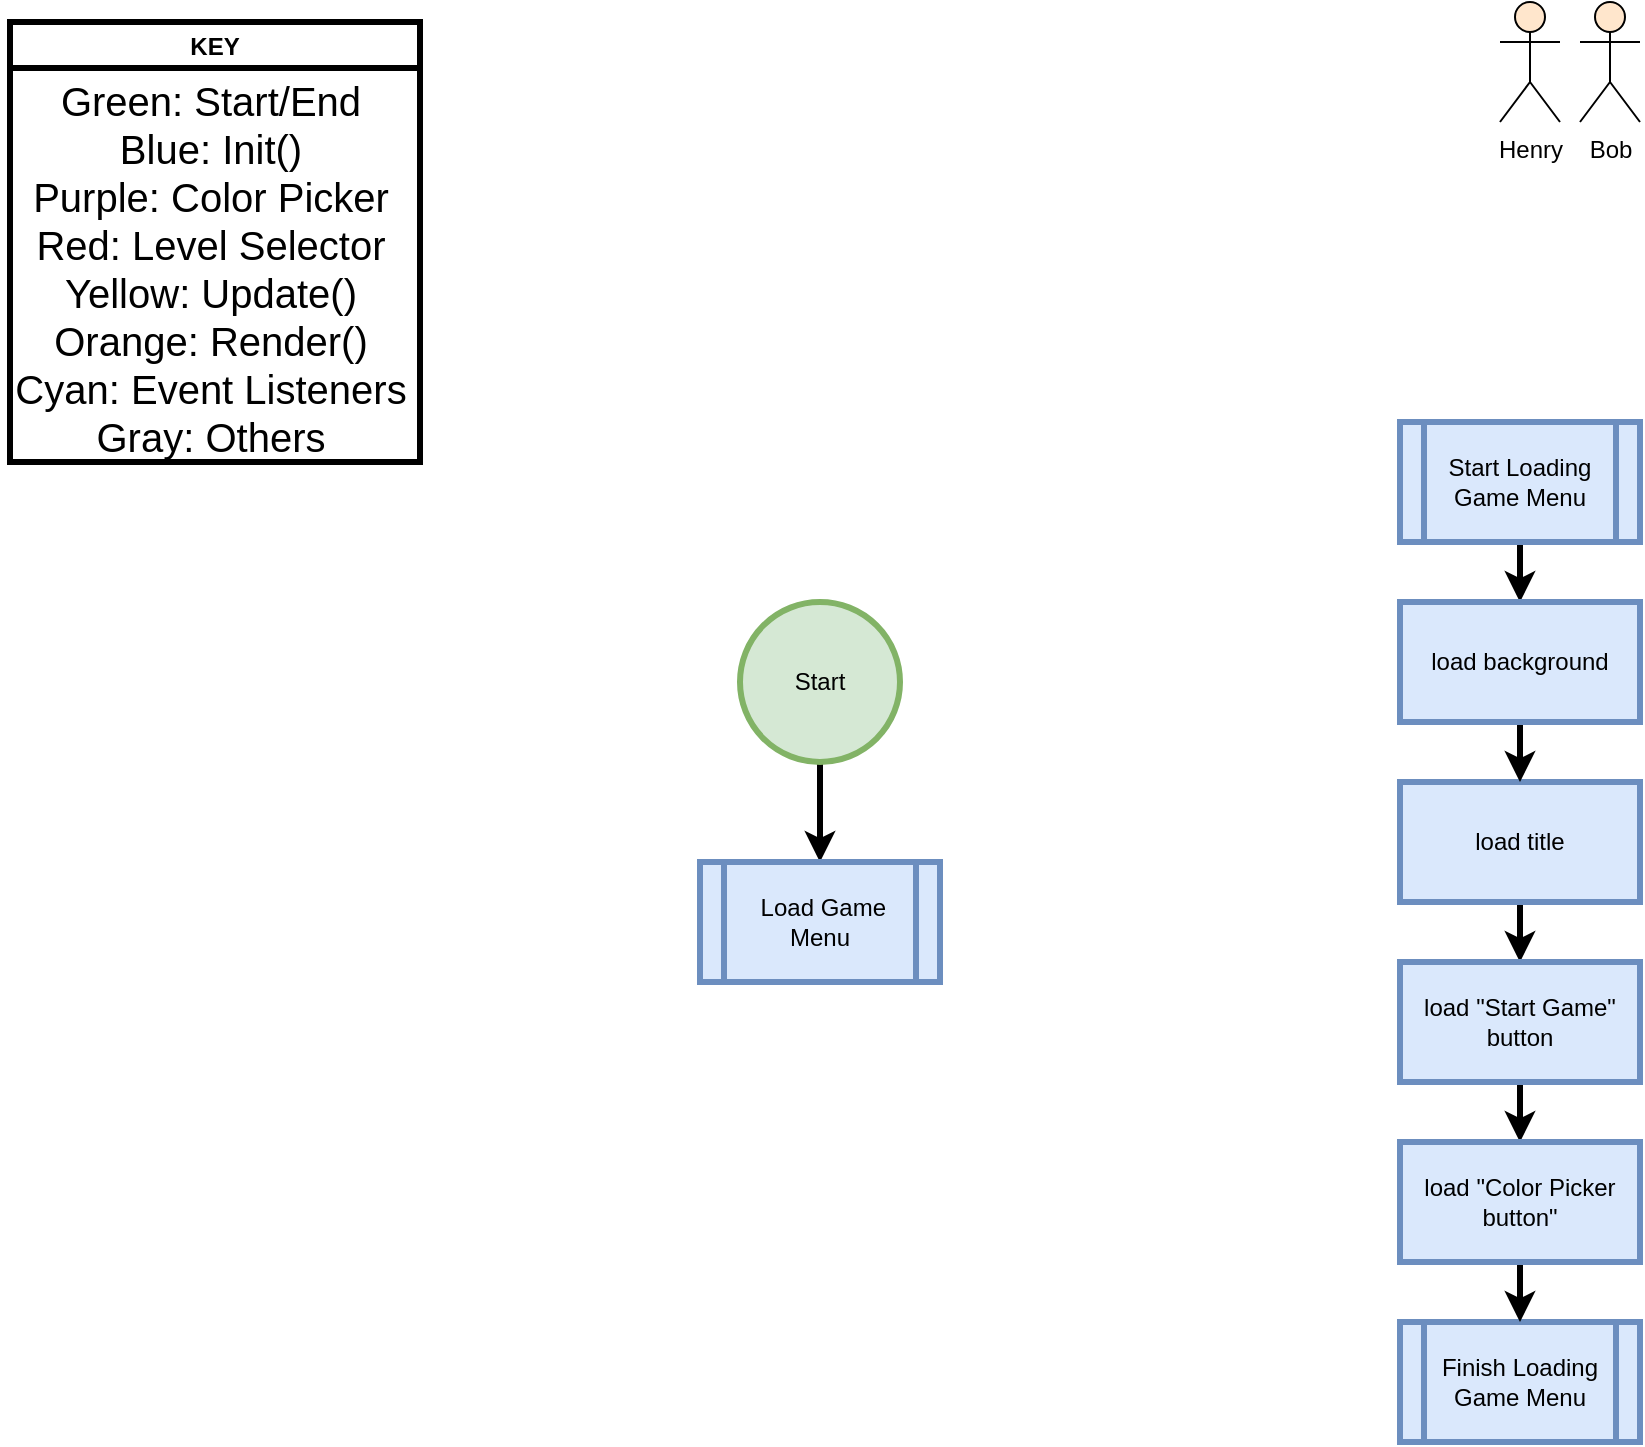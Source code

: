 <mxfile version="15.2.7" type="github">
  <diagram id="sANR0Sa7Du-AlCgByeaL" name="Page-1">
    <mxGraphModel dx="946" dy="473" grid="1" gridSize="10" guides="1" tooltips="1" connect="1" arrows="1" fold="1" page="1" pageScale="1" pageWidth="850" pageHeight="1100" math="0" shadow="0">
      <root>
        <mxCell id="0" />
        <mxCell id="1" parent="0" />
        <mxCell id="qH3xu6opcL6_kooswoq3-3" value="KEY" style="swimlane;strokeWidth=3;" parent="1" vertex="1">
          <mxGeometry x="15" y="20" width="205" height="220" as="geometry" />
        </mxCell>
        <mxCell id="qH3xu6opcL6_kooswoq3-4" value="&lt;font style=&quot;font-size: 20px&quot;&gt;Green: Start/End&lt;br&gt;Blue: Init()&lt;br&gt;Purple: Color Picker&lt;br&gt;Red: Level Selector&lt;br&gt;Yellow: Update()&lt;br&gt;Orange: Render()&lt;br&gt;Cyan: Event Listeners&lt;br&gt;Gray: Others&lt;br&gt;&lt;br&gt;&lt;/font&gt;" style="text;html=1;align=center;verticalAlign=middle;resizable=0;points=[];autosize=1;strokeColor=none;fillColor=none;" parent="qH3xu6opcL6_kooswoq3-3" vertex="1">
          <mxGeometry x="-5" y="60" width="210" height="150" as="geometry" />
        </mxCell>
        <mxCell id="fsFY9wsdsCtNqfY3CEtP-5" value="Bob" style="shape=umlActor;verticalLabelPosition=bottom;verticalAlign=top;html=1;fillColor=#ffe6cc;" parent="1" vertex="1">
          <mxGeometry x="800" y="10" width="30" height="60" as="geometry" />
        </mxCell>
        <mxCell id="ZbSbrt5vP9VM88DJlWoI-10" value="Henry" style="shape=umlActor;verticalLabelPosition=bottom;verticalAlign=top;html=1;fillColor=#ffe6cc;" parent="1" vertex="1">
          <mxGeometry x="760" y="10" width="30" height="60" as="geometry" />
        </mxCell>
        <mxCell id="yoXjjoeokbbWdY5fdKAf-7" style="edgeStyle=orthogonalEdgeStyle;rounded=1;orthogonalLoop=1;jettySize=auto;html=1;entryX=1.033;entryY=0.414;entryDx=0;entryDy=0;entryPerimeter=0;endArrow=classicThin;endFill=1;strokeWidth=5;exitX=1;exitY=0.5;exitDx=0;exitDy=0;" parent="1" edge="1">
          <mxGeometry relative="1" as="geometry">
            <Array as="points">
              <mxPoint x="790" y="625" />
              <mxPoint x="790" y="479" />
            </Array>
            <mxPoint x="753.96" y="478.98" as="targetPoint" />
          </mxGeometry>
        </mxCell>
        <mxCell id="8J_9ySokU6djVsE7Jo1Q-7" style="edgeStyle=orthogonalEdgeStyle;rounded=1;orthogonalLoop=1;jettySize=auto;html=1;entryX=0.5;entryY=0;entryDx=0;entryDy=0;strokeWidth=3;" edge="1" parent="1" source="8J_9ySokU6djVsE7Jo1Q-1" target="8J_9ySokU6djVsE7Jo1Q-5">
          <mxGeometry relative="1" as="geometry" />
        </mxCell>
        <mxCell id="8J_9ySokU6djVsE7Jo1Q-1" value="Start" style="ellipse;whiteSpace=wrap;html=1;aspect=fixed;strokeWidth=3;fillColor=#d5e8d4;strokeColor=#82b366;" vertex="1" parent="1">
          <mxGeometry x="380" y="310" width="80" height="80" as="geometry" />
        </mxCell>
        <mxCell id="8J_9ySokU6djVsE7Jo1Q-5" value="&amp;nbsp;Load Game Menu" style="shape=process;whiteSpace=wrap;html=1;backgroundOutline=1;strokeWidth=3;fillColor=#dae8fc;strokeColor=#6c8ebf;" vertex="1" parent="1">
          <mxGeometry x="360" y="440" width="120" height="60" as="geometry" />
        </mxCell>
        <mxCell id="8J_9ySokU6djVsE7Jo1Q-14" style="edgeStyle=orthogonalEdgeStyle;rounded=1;orthogonalLoop=1;jettySize=auto;html=1;entryX=0.5;entryY=0;entryDx=0;entryDy=0;strokeWidth=3;" edge="1" parent="1" source="8J_9ySokU6djVsE7Jo1Q-8" target="8J_9ySokU6djVsE7Jo1Q-13">
          <mxGeometry relative="1" as="geometry" />
        </mxCell>
        <mxCell id="8J_9ySokU6djVsE7Jo1Q-8" value="Start Loading Game Menu" style="shape=process;whiteSpace=wrap;html=1;backgroundOutline=1;strokeWidth=3;fillColor=#dae8fc;strokeColor=#6c8ebf;" vertex="1" parent="1">
          <mxGeometry x="710" y="220" width="120" height="60" as="geometry" />
        </mxCell>
        <mxCell id="8J_9ySokU6djVsE7Jo1Q-9" value="Finish Loading Game Menu" style="shape=process;whiteSpace=wrap;html=1;backgroundOutline=1;strokeWidth=3;fillColor=#dae8fc;strokeColor=#6c8ebf;" vertex="1" parent="1">
          <mxGeometry x="710" y="670" width="120" height="60" as="geometry" />
        </mxCell>
        <mxCell id="8J_9ySokU6djVsE7Jo1Q-16" style="edgeStyle=orthogonalEdgeStyle;rounded=1;orthogonalLoop=1;jettySize=auto;html=1;entryX=0.5;entryY=0;entryDx=0;entryDy=0;strokeWidth=3;" edge="1" parent="1" source="8J_9ySokU6djVsE7Jo1Q-10" target="8J_9ySokU6djVsE7Jo1Q-11">
          <mxGeometry relative="1" as="geometry" />
        </mxCell>
        <mxCell id="8J_9ySokU6djVsE7Jo1Q-10" value="load title" style="rounded=0;whiteSpace=wrap;html=1;strokeWidth=3;fillColor=#dae8fc;strokeColor=#6c8ebf;" vertex="1" parent="1">
          <mxGeometry x="710" y="400" width="120" height="60" as="geometry" />
        </mxCell>
        <mxCell id="8J_9ySokU6djVsE7Jo1Q-17" style="edgeStyle=orthogonalEdgeStyle;rounded=1;orthogonalLoop=1;jettySize=auto;html=1;exitX=0.5;exitY=1;exitDx=0;exitDy=0;entryX=0.5;entryY=0;entryDx=0;entryDy=0;strokeWidth=3;" edge="1" parent="1" source="8J_9ySokU6djVsE7Jo1Q-11" target="8J_9ySokU6djVsE7Jo1Q-12">
          <mxGeometry relative="1" as="geometry" />
        </mxCell>
        <mxCell id="8J_9ySokU6djVsE7Jo1Q-11" value="load &quot;Start Game&quot; button" style="rounded=0;whiteSpace=wrap;html=1;strokeWidth=3;fillColor=#dae8fc;strokeColor=#6c8ebf;" vertex="1" parent="1">
          <mxGeometry x="710" y="490" width="120" height="60" as="geometry" />
        </mxCell>
        <mxCell id="8J_9ySokU6djVsE7Jo1Q-18" style="edgeStyle=orthogonalEdgeStyle;rounded=1;orthogonalLoop=1;jettySize=auto;html=1;exitX=0.5;exitY=1;exitDx=0;exitDy=0;entryX=0.5;entryY=0;entryDx=0;entryDy=0;strokeWidth=3;" edge="1" parent="1" source="8J_9ySokU6djVsE7Jo1Q-12" target="8J_9ySokU6djVsE7Jo1Q-9">
          <mxGeometry relative="1" as="geometry" />
        </mxCell>
        <mxCell id="8J_9ySokU6djVsE7Jo1Q-12" value="load &quot;Color Picker button&quot;" style="rounded=0;whiteSpace=wrap;html=1;strokeWidth=3;fillColor=#dae8fc;strokeColor=#6c8ebf;" vertex="1" parent="1">
          <mxGeometry x="710" y="580" width="120" height="60" as="geometry" />
        </mxCell>
        <mxCell id="8J_9ySokU6djVsE7Jo1Q-15" style="edgeStyle=orthogonalEdgeStyle;rounded=1;orthogonalLoop=1;jettySize=auto;html=1;entryX=0.5;entryY=0;entryDx=0;entryDy=0;strokeWidth=3;" edge="1" parent="1" source="8J_9ySokU6djVsE7Jo1Q-13" target="8J_9ySokU6djVsE7Jo1Q-10">
          <mxGeometry relative="1" as="geometry" />
        </mxCell>
        <mxCell id="8J_9ySokU6djVsE7Jo1Q-13" value="load background" style="rounded=0;whiteSpace=wrap;html=1;strokeWidth=3;fillColor=#dae8fc;strokeColor=#6c8ebf;" vertex="1" parent="1">
          <mxGeometry x="710" y="310" width="120" height="60" as="geometry" />
        </mxCell>
      </root>
    </mxGraphModel>
  </diagram>
</mxfile>
